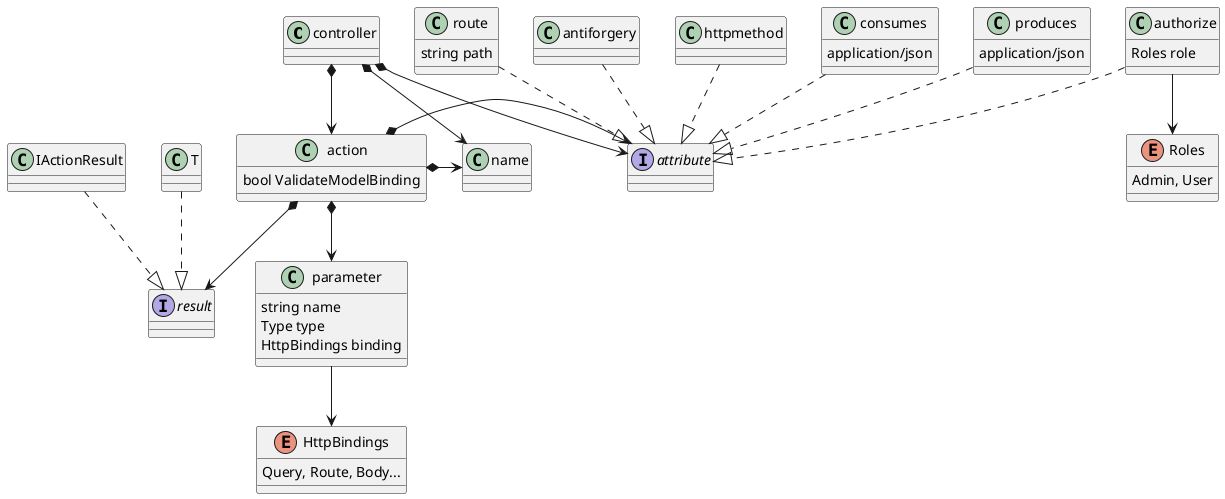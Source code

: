 @startuml

class controller{}
class name{}
interface attribute{}
class parameter{
    string name
    Type type
    HttpBindings binding
}

class action{
    bool ValidateModelBinding
}
class authorize{
    Roles role
}
class route{
    string path
}
interface result{}
class antiforgery{
    
}
class httpmethod{
    
}
class IActionResult{}
class T{}

enum HttpBindings{
    Query, Route, Body...
}
enum Roles {
    Admin, User
}
class consumes{
    application/json
}
class produces{
    application/json
}


controller *--> action
controller *--> attribute
controller *--> name

action *-> attribute
action  *--> parameter
action *--> result
action *-> name

antiforgery ..|> attribute
authorize ..|> attribute
httpmethod ..|> attribute
consumes ..|> attribute
produces ..|> attribute
route ..|> attribute

parameter --> HttpBindings
authorize --> Roles

T ..|> result
IActionResult ..|> result





@enduml